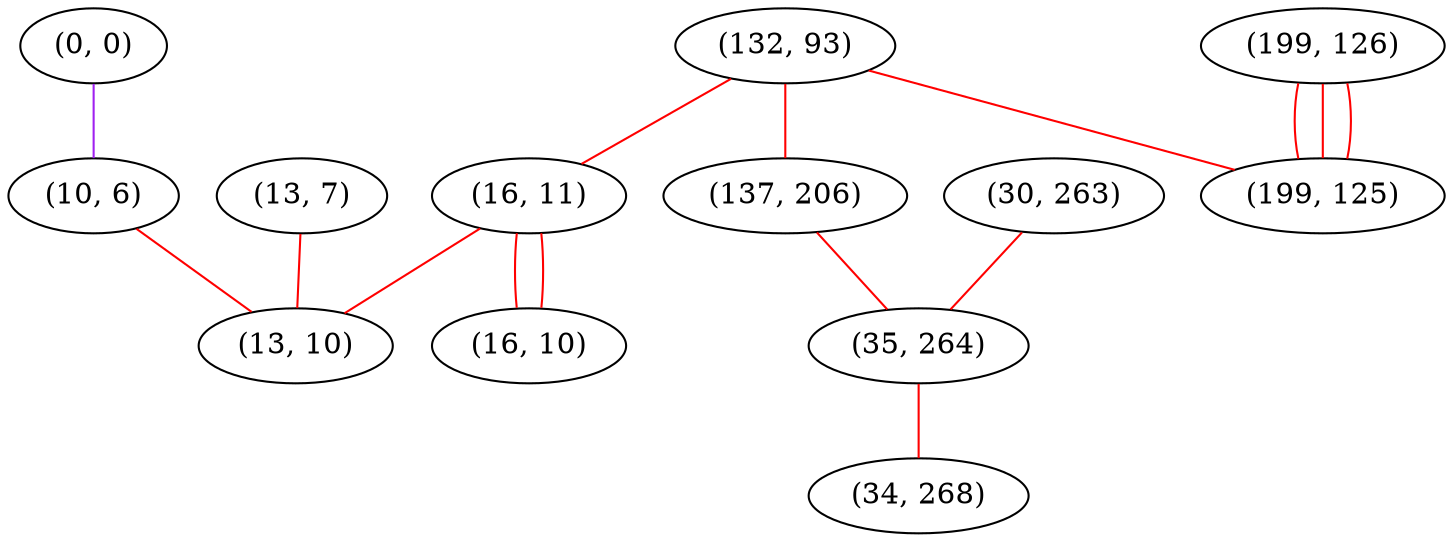 graph "" {
"(132, 93)";
"(16, 11)";
"(0, 0)";
"(137, 206)";
"(16, 10)";
"(30, 263)";
"(10, 6)";
"(35, 264)";
"(199, 126)";
"(13, 7)";
"(34, 268)";
"(199, 125)";
"(13, 10)";
"(132, 93)" -- "(16, 11)"  [color=red, key=0, weight=1];
"(132, 93)" -- "(199, 125)"  [color=red, key=0, weight=1];
"(132, 93)" -- "(137, 206)"  [color=red, key=0, weight=1];
"(16, 11)" -- "(13, 10)"  [color=red, key=0, weight=1];
"(16, 11)" -- "(16, 10)"  [color=red, key=0, weight=1];
"(16, 11)" -- "(16, 10)"  [color=red, key=1, weight=1];
"(0, 0)" -- "(10, 6)"  [color=purple, key=0, weight=4];
"(137, 206)" -- "(35, 264)"  [color=red, key=0, weight=1];
"(30, 263)" -- "(35, 264)"  [color=red, key=0, weight=1];
"(10, 6)" -- "(13, 10)"  [color=red, key=0, weight=1];
"(35, 264)" -- "(34, 268)"  [color=red, key=0, weight=1];
"(199, 126)" -- "(199, 125)"  [color=red, key=0, weight=1];
"(199, 126)" -- "(199, 125)"  [color=red, key=1, weight=1];
"(199, 126)" -- "(199, 125)"  [color=red, key=2, weight=1];
"(13, 7)" -- "(13, 10)"  [color=red, key=0, weight=1];
}
